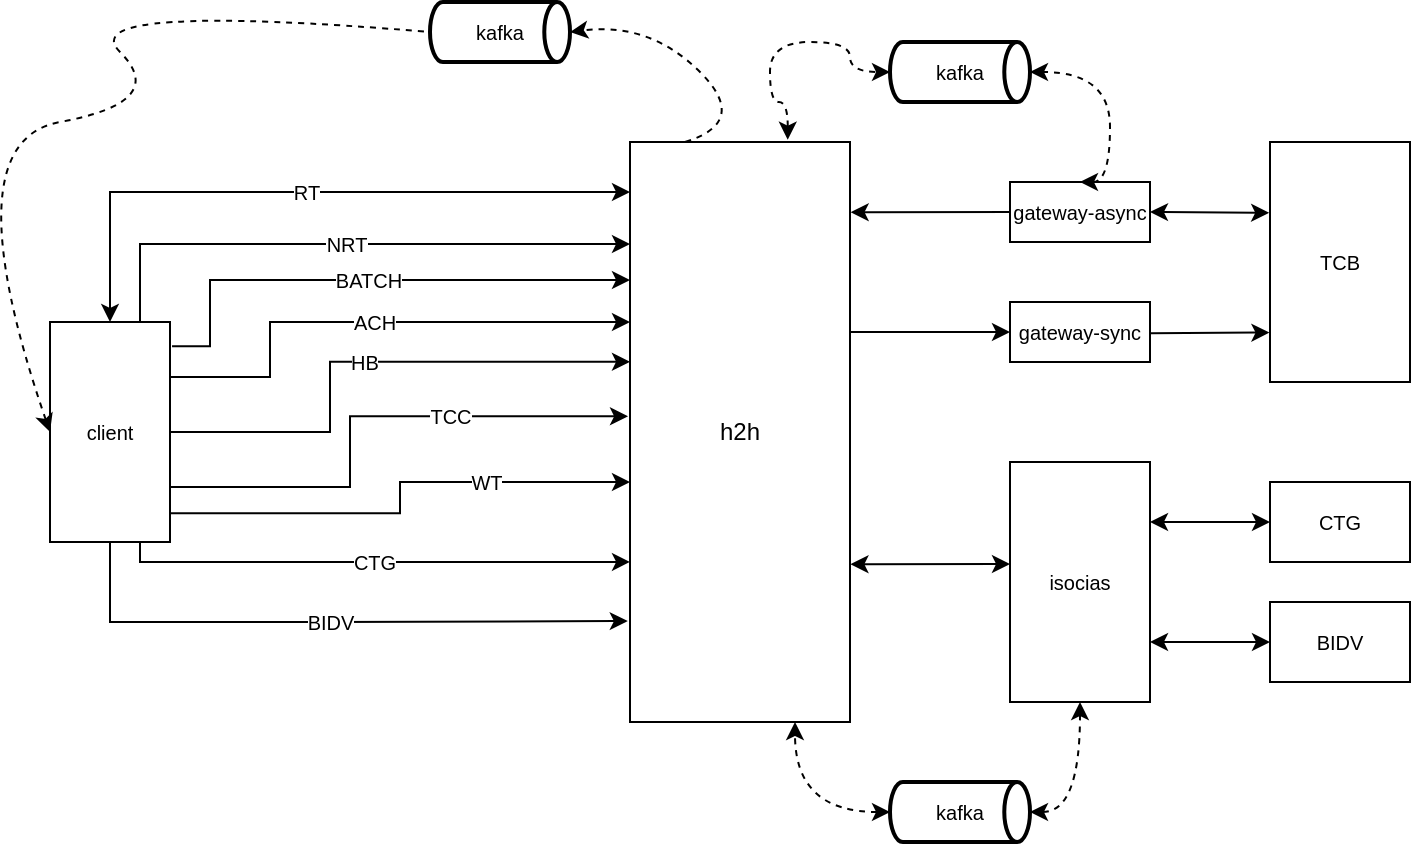 <mxfile version="18.1.3" type="github" pages="3">
  <diagram id="kHL0ZJW6jmxa_d2j9imH" name="Host to host">
    <mxGraphModel dx="1129" dy="644" grid="1" gridSize="10" guides="1" tooltips="1" connect="1" arrows="1" fold="1" page="1" pageScale="1" pageWidth="850" pageHeight="1100" math="0" shadow="0">
      <root>
        <mxCell id="0" />
        <mxCell id="1" parent="0" />
        <mxCell id="O-k6CLtJrN7HofHWBtSs-1" value="h2h" style="rounded=0;whiteSpace=wrap;html=1;" parent="1" vertex="1">
          <mxGeometry x="370" y="250" width="110" height="290" as="geometry" />
        </mxCell>
        <mxCell id="O-k6CLtJrN7HofHWBtSs-2" value="gateway-async" style="rounded=0;whiteSpace=wrap;html=1;fontSize=10;" parent="1" vertex="1">
          <mxGeometry x="560" y="270" width="70" height="30" as="geometry" />
        </mxCell>
        <mxCell id="O-k6CLtJrN7HofHWBtSs-3" value="gateway-sync" style="rounded=0;whiteSpace=wrap;html=1;fontSize=10;" parent="1" vertex="1">
          <mxGeometry x="560" y="330" width="70" height="30" as="geometry" />
        </mxCell>
        <mxCell id="O-k6CLtJrN7HofHWBtSs-11" value="" style="endArrow=classic;startArrow=none;html=1;rounded=0;fontSize=10;exitX=1;exitY=0.5;exitDx=0;exitDy=0;entryX=0;entryY=0.5;entryDx=0;entryDy=0;startFill=0;" parent="1" target="O-k6CLtJrN7HofHWBtSs-3" edge="1">
          <mxGeometry width="50" height="50" relative="1" as="geometry">
            <mxPoint x="480" y="345" as="sourcePoint" />
            <mxPoint x="600" y="320" as="targetPoint" />
          </mxGeometry>
        </mxCell>
        <mxCell id="O-k6CLtJrN7HofHWBtSs-15" value="kafka" style="strokeWidth=2;html=1;shape=mxgraph.flowchart.direct_data;whiteSpace=wrap;fontSize=10;" parent="1" vertex="1">
          <mxGeometry x="270" y="180" width="70" height="30" as="geometry" />
        </mxCell>
        <mxCell id="O-k6CLtJrN7HofHWBtSs-17" value="client" style="rounded=0;whiteSpace=wrap;html=1;fontSize=10;" parent="1" vertex="1">
          <mxGeometry x="80" y="340" width="60" height="110" as="geometry" />
        </mxCell>
        <mxCell id="O-k6CLtJrN7HofHWBtSs-21" value="RT" style="edgeStyle=elbowEdgeStyle;elbow=horizontal;endArrow=classic;html=1;rounded=0;fontSize=10;startArrow=classic;startFill=1;" parent="1" edge="1">
          <mxGeometry width="50" height="50" relative="1" as="geometry">
            <mxPoint x="110" y="340" as="sourcePoint" />
            <mxPoint x="370" y="275" as="targetPoint" />
            <Array as="points">
              <mxPoint x="110" y="340" />
              <mxPoint x="110" y="280" />
            </Array>
          </mxGeometry>
        </mxCell>
        <mxCell id="O-k6CLtJrN7HofHWBtSs-25" value="NRT" style="edgeStyle=elbowEdgeStyle;elbow=horizontal;endArrow=classic;html=1;rounded=0;fontSize=10;exitX=0.75;exitY=0;exitDx=0;exitDy=0;" parent="1" source="O-k6CLtJrN7HofHWBtSs-17" edge="1">
          <mxGeometry width="50" height="50" relative="1" as="geometry">
            <mxPoint x="125.0" y="326" as="sourcePoint" />
            <mxPoint x="370" y="301" as="targetPoint" />
            <Array as="points">
              <mxPoint x="125" y="296" />
            </Array>
          </mxGeometry>
        </mxCell>
        <mxCell id="O-k6CLtJrN7HofHWBtSs-27" value="BATCH" style="edgeStyle=elbowEdgeStyle;elbow=horizontal;endArrow=classic;html=1;rounded=0;fontSize=10;exitX=1.017;exitY=0.11;exitDx=0;exitDy=0;exitPerimeter=0;" parent="1" source="O-k6CLtJrN7HofHWBtSs-17" edge="1">
          <mxGeometry width="50" height="50" relative="1" as="geometry">
            <mxPoint x="139.22" y="319.07" as="sourcePoint" />
            <mxPoint x="370" y="319" as="targetPoint" />
            <Array as="points">
              <mxPoint x="160" y="320" />
              <mxPoint x="160" y="304" />
              <mxPoint x="210" y="324" />
            </Array>
          </mxGeometry>
        </mxCell>
        <mxCell id="O-k6CLtJrN7HofHWBtSs-29" value="ACH" style="edgeStyle=elbowEdgeStyle;elbow=horizontal;endArrow=classic;html=1;rounded=0;fontSize=10;exitX=1;exitY=0.25;exitDx=0;exitDy=0;" parent="1" source="O-k6CLtJrN7HofHWBtSs-17" target="O-k6CLtJrN7HofHWBtSs-1" edge="1">
          <mxGeometry width="50" height="50" relative="1" as="geometry">
            <mxPoint x="270" y="395" as="sourcePoint" />
            <mxPoint x="370" y="395" as="targetPoint" />
            <Array as="points">
              <mxPoint x="190" y="340" />
              <mxPoint x="260" y="340" />
              <mxPoint x="210" y="370" />
            </Array>
          </mxGeometry>
        </mxCell>
        <mxCell id="O-k6CLtJrN7HofHWBtSs-33" value="HB" style="edgeStyle=elbowEdgeStyle;elbow=horizontal;endArrow=classic;html=1;rounded=0;fontSize=10;exitX=1;exitY=0.5;exitDx=0;exitDy=0;entryX=0;entryY=0.379;entryDx=0;entryDy=0;entryPerimeter=0;" parent="1" source="O-k6CLtJrN7HofHWBtSs-17" target="O-k6CLtJrN7HofHWBtSs-1" edge="1">
          <mxGeometry width="50" height="50" relative="1" as="geometry">
            <mxPoint x="270" y="435" as="sourcePoint" />
            <mxPoint x="370" y="435" as="targetPoint" />
            <Array as="points">
              <mxPoint x="220" y="360" />
              <mxPoint x="200" y="410" />
            </Array>
          </mxGeometry>
        </mxCell>
        <mxCell id="O-k6CLtJrN7HofHWBtSs-35" value="TCC" style="edgeStyle=elbowEdgeStyle;elbow=horizontal;endArrow=classic;html=1;rounded=0;fontSize=10;exitX=1;exitY=0.75;exitDx=0;exitDy=0;entryX=-0.009;entryY=0.473;entryDx=0;entryDy=0;entryPerimeter=0;" parent="1" source="O-k6CLtJrN7HofHWBtSs-17" target="O-k6CLtJrN7HofHWBtSs-1" edge="1">
          <mxGeometry x="0.327" width="50" height="50" relative="1" as="geometry">
            <mxPoint x="120" y="460" as="sourcePoint" />
            <mxPoint x="370" y="475" as="targetPoint" />
            <Array as="points">
              <mxPoint x="230" y="410" />
            </Array>
            <mxPoint as="offset" />
          </mxGeometry>
        </mxCell>
        <mxCell id="O-k6CLtJrN7HofHWBtSs-37" value="WT" style="edgeStyle=elbowEdgeStyle;elbow=horizontal;endArrow=classic;html=1;rounded=0;fontSize=10;exitX=1;exitY=0.869;exitDx=0;exitDy=0;exitPerimeter=0;" parent="1" source="O-k6CLtJrN7HofHWBtSs-17" edge="1">
          <mxGeometry x="0.417" width="50" height="50" relative="1" as="geometry">
            <mxPoint x="270" y="420.0" as="sourcePoint" />
            <mxPoint x="370" y="420" as="targetPoint" />
            <mxPoint as="offset" />
          </mxGeometry>
        </mxCell>
        <mxCell id="O-k6CLtJrN7HofHWBtSs-38" value="" style="curved=1;endArrow=classic;html=1;rounded=0;dashed=1;fontSize=10;exitX=0.25;exitY=0;exitDx=0;exitDy=0;entryX=1;entryY=0.5;entryDx=0;entryDy=0;entryPerimeter=0;" parent="1" source="O-k6CLtJrN7HofHWBtSs-1" target="O-k6CLtJrN7HofHWBtSs-15" edge="1">
          <mxGeometry width="50" height="50" relative="1" as="geometry">
            <mxPoint x="380" y="240" as="sourcePoint" />
            <mxPoint x="430" y="190" as="targetPoint" />
            <Array as="points">
              <mxPoint x="430" y="240" />
              <mxPoint x="380" y="190" />
            </Array>
          </mxGeometry>
        </mxCell>
        <mxCell id="O-k6CLtJrN7HofHWBtSs-39" value="" style="endArrow=none;startArrow=classic;html=1;rounded=0;fontSize=5;curved=1;entryX=0;entryY=0.5;entryDx=0;entryDy=0;exitX=1.003;exitY=0.121;exitDx=0;exitDy=0;exitPerimeter=0;endFill=0;" parent="1" source="O-k6CLtJrN7HofHWBtSs-1" target="O-k6CLtJrN7HofHWBtSs-2" edge="1">
          <mxGeometry width="50" height="50" relative="1" as="geometry">
            <mxPoint x="410" y="370" as="sourcePoint" />
            <mxPoint x="460" y="320" as="targetPoint" />
          </mxGeometry>
        </mxCell>
        <mxCell id="O-k6CLtJrN7HofHWBtSs-40" value="isocias" style="rounded=0;whiteSpace=wrap;html=1;fontSize=10;" parent="1" vertex="1">
          <mxGeometry x="560" y="410" width="70" height="120" as="geometry" />
        </mxCell>
        <mxCell id="O-k6CLtJrN7HofHWBtSs-42" value="TCB" style="rounded=0;whiteSpace=wrap;html=1;fontSize=10;strokeWidth=1;" parent="1" vertex="1">
          <mxGeometry x="690" y="250" width="70" height="120" as="geometry" />
        </mxCell>
        <mxCell id="O-k6CLtJrN7HofHWBtSs-44" value="" style="endArrow=classic;startArrow=classic;html=1;rounded=0;fontSize=10;curved=1;exitX=1.002;exitY=0.728;exitDx=0;exitDy=0;exitPerimeter=0;" parent="1" source="O-k6CLtJrN7HofHWBtSs-1" edge="1">
          <mxGeometry width="50" height="50" relative="1" as="geometry">
            <mxPoint x="481.43" y="459.82" as="sourcePoint" />
            <mxPoint x="560" y="461" as="targetPoint" />
          </mxGeometry>
        </mxCell>
        <mxCell id="O-k6CLtJrN7HofHWBtSs-45" value="CTG" style="rounded=0;whiteSpace=wrap;html=1;fontSize=10;strokeWidth=1;" parent="1" vertex="1">
          <mxGeometry x="690" y="420" width="70" height="40" as="geometry" />
        </mxCell>
        <mxCell id="O-k6CLtJrN7HofHWBtSs-46" value="BIDV" style="rounded=0;whiteSpace=wrap;html=1;fontSize=10;strokeWidth=1;" parent="1" vertex="1">
          <mxGeometry x="690" y="480" width="70" height="40" as="geometry" />
        </mxCell>
        <mxCell id="O-k6CLtJrN7HofHWBtSs-52" value="" style="endArrow=classic;startArrow=classic;html=1;rounded=0;fontSize=10;curved=1;entryX=0;entryY=0.5;entryDx=0;entryDy=0;exitX=1;exitY=0.25;exitDx=0;exitDy=0;" parent="1" source="O-k6CLtJrN7HofHWBtSs-40" target="O-k6CLtJrN7HofHWBtSs-45" edge="1">
          <mxGeometry width="50" height="50" relative="1" as="geometry">
            <mxPoint x="630" y="470" as="sourcePoint" />
            <mxPoint x="680" y="420" as="targetPoint" />
          </mxGeometry>
        </mxCell>
        <mxCell id="O-k6CLtJrN7HofHWBtSs-53" value="" style="endArrow=classic;startArrow=classic;html=1;rounded=0;fontSize=10;curved=1;entryX=0;entryY=0.5;entryDx=0;entryDy=0;exitX=1;exitY=0.75;exitDx=0;exitDy=0;" parent="1" source="O-k6CLtJrN7HofHWBtSs-40" target="O-k6CLtJrN7HofHWBtSs-46" edge="1">
          <mxGeometry width="50" height="50" relative="1" as="geometry">
            <mxPoint x="630" y="500" as="sourcePoint" />
            <mxPoint x="700" y="440" as="targetPoint" />
          </mxGeometry>
        </mxCell>
        <mxCell id="O-k6CLtJrN7HofHWBtSs-55" value="" style="endArrow=classic;startArrow=classic;html=1;rounded=0;fontSize=10;exitX=1;exitY=0.5;exitDx=0;exitDy=0;entryX=-0.006;entryY=0.295;entryDx=0;entryDy=0;entryPerimeter=0;" parent="1" source="O-k6CLtJrN7HofHWBtSs-2" target="O-k6CLtJrN7HofHWBtSs-42" edge="1">
          <mxGeometry width="50" height="50" relative="1" as="geometry">
            <mxPoint x="490" y="355" as="sourcePoint" />
            <mxPoint x="570" y="355" as="targetPoint" />
          </mxGeometry>
        </mxCell>
        <mxCell id="O-k6CLtJrN7HofHWBtSs-57" value="" style="endArrow=classic;startArrow=none;html=1;rounded=0;fontSize=10;exitX=1;exitY=0.5;exitDx=0;exitDy=0;entryX=-0.004;entryY=0.794;entryDx=0;entryDy=0;entryPerimeter=0;startFill=0;" parent="1" target="O-k6CLtJrN7HofHWBtSs-42" edge="1">
          <mxGeometry width="50" height="50" relative="1" as="geometry">
            <mxPoint x="630.28" y="345.58" as="sourcePoint" />
            <mxPoint x="690" y="344.42" as="targetPoint" />
          </mxGeometry>
        </mxCell>
        <mxCell id="O-k6CLtJrN7HofHWBtSs-60" value="" style="curved=1;endArrow=none;html=1;rounded=0;dashed=1;fontSize=10;exitX=0;exitY=0.5;exitDx=0;exitDy=0;entryX=0;entryY=0.5;entryDx=0;entryDy=0;entryPerimeter=0;startArrow=classic;startFill=1;endFill=0;" parent="1" source="O-k6CLtJrN7HofHWBtSs-17" target="O-k6CLtJrN7HofHWBtSs-15" edge="1">
          <mxGeometry width="50" height="50" relative="1" as="geometry">
            <mxPoint x="135" y="240" as="sourcePoint" />
            <mxPoint x="50" y="185" as="targetPoint" />
            <Array as="points">
              <mxPoint x="30" y="250" />
              <mxPoint x="140" y="230" />
              <mxPoint x="90" y="180" />
            </Array>
          </mxGeometry>
        </mxCell>
        <mxCell id="O-k6CLtJrN7HofHWBtSs-61" value="CTG" style="endArrow=classic;html=1;rounded=0;fontSize=10;entryX=0;entryY=0.724;entryDx=0;entryDy=0;entryPerimeter=0;exitX=0.75;exitY=1;exitDx=0;exitDy=0;edgeStyle=orthogonalEdgeStyle;" parent="1" source="O-k6CLtJrN7HofHWBtSs-17" target="O-k6CLtJrN7HofHWBtSs-1" edge="1">
          <mxGeometry width="50" height="50" relative="1" as="geometry">
            <mxPoint x="320" y="400" as="sourcePoint" />
            <mxPoint x="370" y="350" as="targetPoint" />
          </mxGeometry>
        </mxCell>
        <mxCell id="O-k6CLtJrN7HofHWBtSs-64" value="BIDV" style="endArrow=classic;html=1;rounded=0;fontSize=10;entryX=-0.01;entryY=0.826;entryDx=0;entryDy=0;entryPerimeter=0;exitX=0.5;exitY=1;exitDx=0;exitDy=0;edgeStyle=orthogonalEdgeStyle;" parent="1" source="O-k6CLtJrN7HofHWBtSs-17" target="O-k6CLtJrN7HofHWBtSs-1" edge="1">
          <mxGeometry width="50" height="50" relative="1" as="geometry">
            <mxPoint x="320" y="440" as="sourcePoint" />
            <mxPoint x="370" y="390" as="targetPoint" />
            <Array as="points">
              <mxPoint x="110" y="490" />
              <mxPoint x="220" y="490" />
            </Array>
          </mxGeometry>
        </mxCell>
        <mxCell id="rAUy-r8fFHXEAjBvW2jp-1" value="kafka" style="strokeWidth=2;html=1;shape=mxgraph.flowchart.direct_data;whiteSpace=wrap;fontSize=10;" parent="1" vertex="1">
          <mxGeometry x="500" y="570" width="70" height="30" as="geometry" />
        </mxCell>
        <mxCell id="rAUy-r8fFHXEAjBvW2jp-2" value="kafka" style="strokeWidth=2;html=1;shape=mxgraph.flowchart.direct_data;whiteSpace=wrap;fontSize=10;" parent="1" vertex="1">
          <mxGeometry x="500" y="200" width="70" height="30" as="geometry" />
        </mxCell>
        <mxCell id="rAUy-r8fFHXEAjBvW2jp-4" value="" style="endArrow=classic;html=1;rounded=0;fontSize=10;entryX=0;entryY=0.5;entryDx=0;entryDy=0;entryPerimeter=0;exitX=0.717;exitY=-0.004;exitDx=0;exitDy=0;exitPerimeter=0;edgeStyle=orthogonalEdgeStyle;curved=1;dashed=1;startArrow=classic;startFill=1;" parent="1" source="O-k6CLtJrN7HofHWBtSs-1" target="rAUy-r8fFHXEAjBvW2jp-2" edge="1">
          <mxGeometry width="50" height="50" relative="1" as="geometry">
            <mxPoint x="425" y="250" as="sourcePoint" />
            <mxPoint x="475" y="200" as="targetPoint" />
            <Array as="points">
              <mxPoint x="449" y="230" />
              <mxPoint x="440" y="230" />
              <mxPoint x="440" y="200" />
              <mxPoint x="480" y="200" />
              <mxPoint x="480" y="215" />
            </Array>
          </mxGeometry>
        </mxCell>
        <mxCell id="rAUy-r8fFHXEAjBvW2jp-5" value="" style="endArrow=classic;startArrow=classic;html=1;rounded=0;dashed=1;fontSize=10;curved=1;exitX=0.5;exitY=0;exitDx=0;exitDy=0;entryX=1;entryY=0.5;entryDx=0;entryDy=0;entryPerimeter=0;edgeStyle=orthogonalEdgeStyle;" parent="1" source="O-k6CLtJrN7HofHWBtSs-2" target="rAUy-r8fFHXEAjBvW2jp-2" edge="1">
          <mxGeometry width="50" height="50" relative="1" as="geometry">
            <mxPoint x="590" y="260" as="sourcePoint" />
            <mxPoint x="640" y="210" as="targetPoint" />
            <Array as="points">
              <mxPoint x="610" y="270" />
              <mxPoint x="610" y="215" />
            </Array>
          </mxGeometry>
        </mxCell>
        <mxCell id="rAUy-r8fFHXEAjBvW2jp-6" value="" style="endArrow=classic;html=1;rounded=0;dashed=1;fontSize=10;curved=1;exitX=1;exitY=0.5;exitDx=0;exitDy=0;exitPerimeter=0;entryX=0.5;entryY=1;entryDx=0;entryDy=0;edgeStyle=orthogonalEdgeStyle;startArrow=classic;startFill=1;" parent="1" source="rAUy-r8fFHXEAjBvW2jp-1" target="O-k6CLtJrN7HofHWBtSs-40" edge="1">
          <mxGeometry width="50" height="50" relative="1" as="geometry">
            <mxPoint x="580" y="590" as="sourcePoint" />
            <mxPoint x="630" y="540" as="targetPoint" />
          </mxGeometry>
        </mxCell>
        <mxCell id="rAUy-r8fFHXEAjBvW2jp-7" value="" style="endArrow=classic;html=1;rounded=0;dashed=1;fontSize=10;curved=1;entryX=0.75;entryY=1;entryDx=0;entryDy=0;exitX=0;exitY=0.5;exitDx=0;exitDy=0;exitPerimeter=0;edgeStyle=orthogonalEdgeStyle;endFill=1;startArrow=classic;startFill=1;" parent="1" source="rAUy-r8fFHXEAjBvW2jp-1" target="O-k6CLtJrN7HofHWBtSs-1" edge="1">
          <mxGeometry width="50" height="50" relative="1" as="geometry">
            <mxPoint x="430" y="600" as="sourcePoint" />
            <mxPoint x="480" y="550" as="targetPoint" />
          </mxGeometry>
        </mxCell>
      </root>
    </mxGraphModel>
  </diagram>
  <diagram id="DoZvR778nxZiScwBbV48" name="Cash service">
    <mxGraphModel dx="934" dy="533" grid="1" gridSize="10" guides="1" tooltips="1" connect="1" arrows="1" fold="1" page="1" pageScale="1" pageWidth="850" pageHeight="1100" math="0" shadow="0">
      <root>
        <mxCell id="0" />
        <mxCell id="1" parent="0" />
        <mxCell id="KA-C9ESFZq8NU6Ykv-MI-1" value="cashservice" style="rounded=0;whiteSpace=wrap;html=1;" parent="1" vertex="1">
          <mxGeometry x="320" y="260" width="100" height="270" as="geometry" />
        </mxCell>
        <mxCell id="KA-C9ESFZq8NU6Ykv-MI-2" value="silkgate" style="rounded=0;whiteSpace=wrap;html=1;" parent="1" vertex="1">
          <mxGeometry x="540" y="260" width="80" height="70" as="geometry" />
        </mxCell>
        <mxCell id="KA-C9ESFZq8NU6Ykv-MI-3" value="isocias" style="rounded=0;whiteSpace=wrap;html=1;" parent="1" vertex="1">
          <mxGeometry x="540" y="440" width="80" height="70" as="geometry" />
        </mxCell>
        <mxCell id="KA-C9ESFZq8NU6Ykv-MI-4" value="h2h" style="rounded=0;whiteSpace=wrap;html=1;" parent="1" vertex="1">
          <mxGeometry x="540" y="350" width="80" height="70" as="geometry" />
        </mxCell>
        <mxCell id="KA-C9ESFZq8NU6Ykv-MI-5" value="client" style="rounded=0;whiteSpace=wrap;html=1;" parent="1" vertex="1">
          <mxGeometry x="60" y="340" width="80" height="70" as="geometry" />
        </mxCell>
        <mxCell id="KA-C9ESFZq8NU6Ykv-MI-6" value="hold" style="endArrow=classic;html=1;rounded=0;edgeStyle=orthogonalEdgeStyle;entryX=-0.006;entryY=0.113;entryDx=0;entryDy=0;entryPerimeter=0;exitX=0.5;exitY=0;exitDx=0;exitDy=0;startArrow=none;startFill=0;endFill=1;" parent="1" source="KA-C9ESFZq8NU6Ykv-MI-5" target="KA-C9ESFZq8NU6Ykv-MI-1" edge="1">
          <mxGeometry width="50" height="50" relative="1" as="geometry">
            <mxPoint x="390" y="450" as="sourcePoint" />
            <mxPoint x="440" y="400" as="targetPoint" />
            <Array as="points">
              <mxPoint x="100" y="291" />
            </Array>
          </mxGeometry>
        </mxCell>
        <mxCell id="KA-C9ESFZq8NU6Ykv-MI-7" value="unhold" style="endArrow=classic;html=1;rounded=0;edgeStyle=orthogonalEdgeStyle;entryX=0;entryY=0.222;entryDx=0;entryDy=0;entryPerimeter=0;exitX=0.75;exitY=0;exitDx=0;exitDy=0;startArrow=none;startFill=0;" parent="1" source="KA-C9ESFZq8NU6Ykv-MI-5" target="KA-C9ESFZq8NU6Ykv-MI-1" edge="1">
          <mxGeometry width="50" height="50" relative="1" as="geometry">
            <mxPoint x="110" y="350" as="sourcePoint" />
            <mxPoint x="329.4" y="300.51" as="targetPoint" />
            <Array as="points">
              <mxPoint x="120" y="320" />
            </Array>
          </mxGeometry>
        </mxCell>
        <mxCell id="KA-C9ESFZq8NU6Ykv-MI-8" value="cutonhold" style="endArrow=classic;html=1;rounded=0;edgeStyle=orthogonalEdgeStyle;exitX=1;exitY=0.25;exitDx=0;exitDy=0;entryX=-0.006;entryY=0.316;entryDx=0;entryDy=0;entryPerimeter=0;" parent="1" source="KA-C9ESFZq8NU6Ykv-MI-5" target="KA-C9ESFZq8NU6Ykv-MI-1" edge="1">
          <mxGeometry width="50" height="50" relative="1" as="geometry">
            <mxPoint x="320" y="370" as="sourcePoint" />
            <mxPoint x="370" y="320" as="targetPoint" />
            <Array as="points">
              <mxPoint x="190" y="358" />
              <mxPoint x="190" y="345" />
            </Array>
          </mxGeometry>
        </mxCell>
        <mxCell id="KA-C9ESFZq8NU6Ykv-MI-9" value="kafka" style="strokeWidth=2;html=1;shape=mxgraph.flowchart.direct_data;whiteSpace=wrap;" parent="1" vertex="1">
          <mxGeometry x="200" y="180" width="100" height="40" as="geometry" />
        </mxCell>
        <mxCell id="KA-C9ESFZq8NU6Ykv-MI-10" value="" style="endArrow=classic;html=1;rounded=0;entryX=1;entryY=0.5;entryDx=0;entryDy=0;entryPerimeter=0;edgeStyle=orthogonalEdgeStyle;curved=1;exitX=0.55;exitY=-0.001;exitDx=0;exitDy=0;exitPerimeter=0;dashed=1;" parent="1" source="KA-C9ESFZq8NU6Ykv-MI-1" target="KA-C9ESFZq8NU6Ykv-MI-9" edge="1">
          <mxGeometry width="50" height="50" relative="1" as="geometry">
            <mxPoint x="360" y="260" as="sourcePoint" />
            <mxPoint x="410" y="210" as="targetPoint" />
          </mxGeometry>
        </mxCell>
        <mxCell id="KA-C9ESFZq8NU6Ykv-MI-11" value="" style="endArrow=none;html=1;rounded=0;dashed=1;fontSize=6;curved=1;startArrow=classic;startFill=1;endFill=0;entryX=-0.018;entryY=0.612;entryDx=0;entryDy=0;entryPerimeter=0;edgeStyle=orthogonalEdgeStyle;exitX=0;exitY=0.571;exitDx=0;exitDy=0;exitPerimeter=0;" parent="1" source="KA-C9ESFZq8NU6Ykv-MI-5" target="KA-C9ESFZq8NU6Ykv-MI-9" edge="1">
          <mxGeometry width="50" height="50" relative="1" as="geometry">
            <mxPoint x="90" y="260" as="sourcePoint" />
            <mxPoint x="140" y="210" as="targetPoint" />
            <Array as="points">
              <mxPoint x="20" y="380" />
              <mxPoint x="20" y="220" />
              <mxPoint x="198" y="220" />
            </Array>
          </mxGeometry>
        </mxCell>
        <mxCell id="KA-C9ESFZq8NU6Ykv-MI-12" value="&lt;font size=&quot;1&quot;&gt;disburse&lt;/font&gt;" style="endArrow=classic;html=1;rounded=0;fontSize=6;curved=1;exitX=1;exitY=0.75;exitDx=0;exitDy=0;entryX=-0.003;entryY=0.488;entryDx=0;entryDy=0;entryPerimeter=0;" parent="1" source="KA-C9ESFZq8NU6Ykv-MI-5" target="KA-C9ESFZq8NU6Ykv-MI-1" edge="1">
          <mxGeometry width="50" height="50" relative="1" as="geometry">
            <mxPoint x="240" y="400" as="sourcePoint" />
            <mxPoint x="290" y="350" as="targetPoint" />
          </mxGeometry>
        </mxCell>
        <mxCell id="KA-C9ESFZq8NU6Ykv-MI-13" value="derivative" style="rounded=0;whiteSpace=wrap;html=1;" parent="1" vertex="1">
          <mxGeometry x="230" y="610" width="80" height="70" as="geometry" />
        </mxCell>
        <mxCell id="KA-C9ESFZq8NU6Ykv-MI-14" value="capital" style="rounded=0;whiteSpace=wrap;html=1;" parent="1" vertex="1">
          <mxGeometry x="330" y="610" width="80" height="70" as="geometry" />
        </mxCell>
        <mxCell id="KA-C9ESFZq8NU6Ykv-MI-15" value="isave" style="rounded=0;whiteSpace=wrap;html=1;" parent="1" vertex="1">
          <mxGeometry x="425" y="610" width="80" height="70" as="geometry" />
        </mxCell>
        <mxCell id="KA-C9ESFZq8NU6Ykv-MI-16" value="" style="endArrow=none;startArrow=classic;html=1;rounded=0;fontSize=12;edgeStyle=elbowEdgeStyle;entryX=-0.003;entryY=0.962;entryDx=0;entryDy=0;entryPerimeter=0;exitX=0.5;exitY=0;exitDx=0;exitDy=0;endFill=0;" parent="1" source="KA-C9ESFZq8NU6Ykv-MI-13" target="KA-C9ESFZq8NU6Ykv-MI-1" edge="1">
          <mxGeometry width="50" height="50" relative="1" as="geometry">
            <mxPoint x="300" y="560" as="sourcePoint" />
            <mxPoint x="350" y="510" as="targetPoint" />
            <Array as="points">
              <mxPoint x="270" y="580" />
              <mxPoint x="230" y="560" />
            </Array>
          </mxGeometry>
        </mxCell>
        <mxCell id="KA-C9ESFZq8NU6Ykv-MI-17" value="" style="endArrow=classic;startArrow=classic;html=1;rounded=0;fontSize=12;edgeStyle=elbowEdgeStyle;entryX=0.5;entryY=1;entryDx=0;entryDy=0;exitX=0.5;exitY=0;exitDx=0;exitDy=0;startFill=1;endFill=1;" parent="1" source="KA-C9ESFZq8NU6Ykv-MI-14" target="KA-C9ESFZq8NU6Ykv-MI-1" edge="1">
          <mxGeometry width="50" height="50" relative="1" as="geometry">
            <mxPoint x="240" y="620" as="sourcePoint" />
            <mxPoint x="330.2" y="513.81" as="targetPoint" />
            <Array as="points">
              <mxPoint x="370" y="570" />
            </Array>
          </mxGeometry>
        </mxCell>
        <mxCell id="KA-C9ESFZq8NU6Ykv-MI-18" value="" style="endArrow=none;startArrow=classic;html=1;rounded=0;fontSize=12;edgeStyle=elbowEdgeStyle;exitX=0.5;exitY=0;exitDx=0;exitDy=0;endFill=0;entryX=0.998;entryY=0.963;entryDx=0;entryDy=0;entryPerimeter=0;" parent="1" source="KA-C9ESFZq8NU6Ykv-MI-15" target="KA-C9ESFZq8NU6Ykv-MI-1" edge="1">
          <mxGeometry width="50" height="50" relative="1" as="geometry">
            <mxPoint x="380" y="620" as="sourcePoint" />
            <mxPoint x="420" y="500" as="targetPoint" />
            <Array as="points">
              <mxPoint x="465" y="560" />
              <mxPoint x="510" y="560" />
            </Array>
          </mxGeometry>
        </mxCell>
        <mxCell id="KA-C9ESFZq8NU6Ykv-MI-19" value="&lt;font style=&quot;font-size: 10px&quot;&gt;transfer&lt;/font&gt;" style="endArrow=classic;html=1;rounded=0;fontSize=12;edgeStyle=elbowEdgeStyle;entryX=-0.006;entryY=0.626;entryDx=0;entryDy=0;exitX=0.75;exitY=1;exitDx=0;exitDy=0;entryPerimeter=0;" parent="1" source="KA-C9ESFZq8NU6Ykv-MI-5" target="KA-C9ESFZq8NU6Ykv-MI-1" edge="1">
          <mxGeometry width="50" height="50" relative="1" as="geometry">
            <mxPoint x="310" y="530" as="sourcePoint" />
            <mxPoint x="360" y="480" as="targetPoint" />
            <Array as="points">
              <mxPoint x="120" y="430" />
              <mxPoint x="200" y="420" />
              <mxPoint x="250" y="460" />
              <mxPoint x="120" y="440" />
            </Array>
          </mxGeometry>
        </mxCell>
        <mxCell id="KA-C9ESFZq8NU6Ykv-MI-20" value="IA" style="endArrow=classic;startArrow=classic;html=1;rounded=0;fontSize=10;entryX=0;entryY=0.25;entryDx=0;entryDy=0;exitX=0.996;exitY=0.104;exitDx=0;exitDy=0;exitPerimeter=0;startFill=1;" parent="1" edge="1">
          <mxGeometry width="50" height="50" relative="1" as="geometry">
            <mxPoint x="419.6" y="274.08" as="sourcePoint" />
            <mxPoint x="540.0" y="273.5" as="targetPoint" />
          </mxGeometry>
        </mxCell>
        <mxCell id="KA-C9ESFZq8NU6Ykv-MI-21" value="repayment" style="endArrow=none;startArrow=classic;html=1;rounded=0;fontSize=10;entryX=0;entryY=0.25;entryDx=0;entryDy=0;exitX=0.996;exitY=0.104;exitDx=0;exitDy=0;exitPerimeter=0;endFill=0;" parent="1" edge="1">
          <mxGeometry width="50" height="50" relative="1" as="geometry">
            <mxPoint x="419.6" y="320.58" as="sourcePoint" />
            <mxPoint x="540.0" y="320" as="targetPoint" />
          </mxGeometry>
        </mxCell>
        <mxCell id="KA-C9ESFZq8NU6Ykv-MI-22" value="IA" style="endArrow=classic;startArrow=classic;html=1;rounded=0;fontSize=10;entryX=0;entryY=0.25;entryDx=0;entryDy=0;exitX=0.996;exitY=0.104;exitDx=0;exitDy=0;exitPerimeter=0;startFill=1;" parent="1" edge="1">
          <mxGeometry width="50" height="50" relative="1" as="geometry">
            <mxPoint x="420" y="451.29" as="sourcePoint" />
            <mxPoint x="540.4" y="450.71" as="targetPoint" />
          </mxGeometry>
        </mxCell>
        <mxCell id="KA-C9ESFZq8NU6Ykv-MI-23" value="repayment" style="endArrow=none;startArrow=classic;html=1;rounded=0;fontSize=10;entryX=0;entryY=0.25;entryDx=0;entryDy=0;exitX=0.996;exitY=0.104;exitDx=0;exitDy=0;exitPerimeter=0;endFill=0;" parent="1" edge="1">
          <mxGeometry width="50" height="50" relative="1" as="geometry">
            <mxPoint x="420" y="490.58" as="sourcePoint" />
            <mxPoint x="540.4" y="490" as="targetPoint" />
          </mxGeometry>
        </mxCell>
        <mxCell id="KA-C9ESFZq8NU6Ykv-MI-24" value="disburse" style="endArrow=classic;startArrow=none;html=1;rounded=0;fontSize=10;entryX=0;entryY=0.25;entryDx=0;entryDy=0;exitX=0.996;exitY=0.104;exitDx=0;exitDy=0;exitPerimeter=0;endFill=1;startFill=0;" parent="1" edge="1">
          <mxGeometry width="50" height="50" relative="1" as="geometry">
            <mxPoint x="419.6" y="295.29" as="sourcePoint" />
            <mxPoint x="540.0" y="294.71" as="targetPoint" />
          </mxGeometry>
        </mxCell>
        <mxCell id="KA-C9ESFZq8NU6Ykv-MI-25" value="disburse" style="endArrow=classic;startArrow=none;html=1;rounded=0;fontSize=10;entryX=0;entryY=0.25;entryDx=0;entryDy=0;exitX=0.996;exitY=0.104;exitDx=0;exitDy=0;exitPerimeter=0;endFill=1;startFill=0;" parent="1" edge="1">
          <mxGeometry width="50" height="50" relative="1" as="geometry">
            <mxPoint x="419.6" y="470.58" as="sourcePoint" />
            <mxPoint x="540.0" y="470" as="targetPoint" />
          </mxGeometry>
        </mxCell>
        <mxCell id="KA-C9ESFZq8NU6Ykv-MI-26" value="disburse" style="endArrow=classic;startArrow=none;html=1;rounded=0;fontSize=10;entryX=0;entryY=0.25;entryDx=0;entryDy=0;exitX=0.996;exitY=0.104;exitDx=0;exitDy=0;exitPerimeter=0;endFill=1;startFill=0;" parent="1" edge="1">
          <mxGeometry width="50" height="50" relative="1" as="geometry">
            <mxPoint x="420" y="384.58" as="sourcePoint" />
            <mxPoint x="540.4" y="384.0" as="targetPoint" />
          </mxGeometry>
        </mxCell>
        <mxCell id="KA-C9ESFZq8NU6Ykv-MI-27" value="complex-biz" style="endArrow=classic;html=1;rounded=0;fontSize=10;entryX=0.016;entryY=0.801;entryDx=0;entryDy=0;entryPerimeter=0;edgeStyle=orthogonalEdgeStyle;exitX=0.5;exitY=1;exitDx=0;exitDy=0;" parent="1" source="KA-C9ESFZq8NU6Ykv-MI-5" target="KA-C9ESFZq8NU6Ykv-MI-1" edge="1">
          <mxGeometry width="50" height="50" relative="1" as="geometry">
            <mxPoint x="120" y="500" as="sourcePoint" />
            <mxPoint x="170" y="450" as="targetPoint" />
          </mxGeometry>
        </mxCell>
        <mxCell id="KA-C9ESFZq8NU6Ykv-MI-28" value="TCB" style="rounded=0;whiteSpace=wrap;html=1;fontSize=10;" parent="1" vertex="1">
          <mxGeometry x="670" y="270" width="120" height="150" as="geometry" />
        </mxCell>
        <mxCell id="KA-C9ESFZq8NU6Ykv-MI-29" value="CTG" style="rounded=0;whiteSpace=wrap;html=1;fontSize=10;" parent="1" vertex="1">
          <mxGeometry x="700" y="430" width="60" height="50" as="geometry" />
        </mxCell>
        <mxCell id="KA-C9ESFZq8NU6Ykv-MI-30" value="" style="endArrow=classic;html=1;rounded=0;fontSize=10;exitX=1;exitY=0.5;exitDx=0;exitDy=0;entryX=-0.003;entryY=0.234;entryDx=0;entryDy=0;entryPerimeter=0;startArrow=classic;startFill=1;" parent="1" source="KA-C9ESFZq8NU6Ykv-MI-2" edge="1">
          <mxGeometry width="50" height="50" relative="1" as="geometry">
            <mxPoint x="620" y="360" as="sourcePoint" />
            <mxPoint x="669.64" y="295.1" as="targetPoint" />
          </mxGeometry>
        </mxCell>
        <mxCell id="KA-C9ESFZq8NU6Ykv-MI-31" value="" style="endArrow=classic;html=1;rounded=0;fontSize=10;exitX=1;exitY=0.5;exitDx=0;exitDy=0;entryX=-0.003;entryY=0.234;entryDx=0;entryDy=0;entryPerimeter=0;startArrow=classic;startFill=1;" parent="1" edge="1">
          <mxGeometry width="50" height="50" relative="1" as="geometry">
            <mxPoint x="620.36" y="384.9" as="sourcePoint" />
            <mxPoint x="670.0" y="385" as="targetPoint" />
          </mxGeometry>
        </mxCell>
        <mxCell id="KA-C9ESFZq8NU6Ykv-MI-32" value="BIDV" style="rounded=0;whiteSpace=wrap;html=1;fontSize=10;" parent="1" vertex="1">
          <mxGeometry x="700" y="490" width="60" height="50" as="geometry" />
        </mxCell>
        <mxCell id="KA-C9ESFZq8NU6Ykv-MI-33" value="" style="endArrow=classic;startArrow=classic;html=1;rounded=0;fontSize=10;entryX=0.001;entryY=0.547;entryDx=0;entryDy=0;exitX=1;exitY=0.25;exitDx=0;exitDy=0;entryPerimeter=0;edgeStyle=elbowEdgeStyle;" parent="1" source="KA-C9ESFZq8NU6Ykv-MI-3" target="KA-C9ESFZq8NU6Ykv-MI-29" edge="1">
          <mxGeometry width="50" height="50" relative="1" as="geometry">
            <mxPoint x="620" y="490" as="sourcePoint" />
            <mxPoint x="670" y="440" as="targetPoint" />
          </mxGeometry>
        </mxCell>
        <mxCell id="KA-C9ESFZq8NU6Ykv-MI-34" value="" style="endArrow=classic;startArrow=classic;html=1;rounded=0;fontSize=10;entryX=0;entryY=0.5;entryDx=0;entryDy=0;exitX=1;exitY=0.75;exitDx=0;exitDy=0;edgeStyle=elbowEdgeStyle;" parent="1" source="KA-C9ESFZq8NU6Ykv-MI-3" target="KA-C9ESFZq8NU6Ykv-MI-32" edge="1">
          <mxGeometry width="50" height="50" relative="1" as="geometry">
            <mxPoint x="630.0" y="467.5" as="sourcePoint" />
            <mxPoint x="710.06" y="467.35" as="targetPoint" />
          </mxGeometry>
        </mxCell>
      </root>
    </mxGraphModel>
  </diagram>
  <diagram id="rKEUA2ucjsO5gI_DakWE" name="iSocias">
    <mxGraphModel dx="1355" dy="773" grid="1" gridSize="10" guides="1" tooltips="1" connect="1" arrows="1" fold="1" page="1" pageScale="1" pageWidth="850" pageHeight="1100" math="0" shadow="0">
      <root>
        <mxCell id="0" />
        <mxCell id="1" parent="0" />
        <mxCell id="uc43m-GeVk4H-U6-KM-l-1" value="isocias" style="rounded=0;whiteSpace=wrap;html=1;fontSize=10;strokeWidth=1;" parent="1" vertex="1">
          <mxGeometry x="230" y="280" width="120" height="210" as="geometry" />
        </mxCell>
        <mxCell id="uc43m-GeVk4H-U6-KM-l-2" value="openapi" style="ellipse;shape=cloud;whiteSpace=wrap;html=1;fontSize=10;strokeWidth=1;" parent="1" vertex="1">
          <mxGeometry x="410" y="160" width="120" height="80" as="geometry" />
        </mxCell>
        <mxCell id="uc43m-GeVk4H-U6-KM-l-3" value="" style="endArrow=none;html=1;rounded=0;fontSize=10;curved=1;exitX=0.5;exitY=0;exitDx=0;exitDy=0;entryX=0.13;entryY=0.77;entryDx=0;entryDy=0;entryPerimeter=0;edgeStyle=orthogonalEdgeStyle;startArrow=classic;startFill=1;endFill=0;" parent="1" source="uc43m-GeVk4H-U6-KM-l-1" target="uc43m-GeVk4H-U6-KM-l-2" edge="1">
          <mxGeometry width="50" height="50" relative="1" as="geometry">
            <mxPoint x="330" y="290" as="sourcePoint" />
            <mxPoint x="380" y="240" as="targetPoint" />
          </mxGeometry>
        </mxCell>
        <mxCell id="uc43m-GeVk4H-U6-KM-l-4" value="CTG" style="rounded=0;whiteSpace=wrap;html=1;fontSize=10;strokeWidth=1;" parent="1" vertex="1">
          <mxGeometry x="440" y="280" width="80" height="60" as="geometry" />
        </mxCell>
        <mxCell id="uc43m-GeVk4H-U6-KM-l-39" value="BIDV" style="rounded=0;whiteSpace=wrap;html=1;fontSize=10;strokeWidth=1;" parent="1" vertex="1">
          <mxGeometry x="440" y="360" width="80" height="60" as="geometry" />
        </mxCell>
        <mxCell id="uc43m-GeVk4H-U6-KM-l-40" value="VTP" style="rounded=0;whiteSpace=wrap;html=1;fontSize=10;strokeWidth=1;" parent="1" vertex="1">
          <mxGeometry x="440" y="440" width="80" height="60" as="geometry" />
        </mxCell>
        <mxCell id="uc43m-GeVk4H-U6-KM-l-41" value="" style="endArrow=classic;html=1;rounded=0;fontSize=10;curved=1;exitX=0.997;exitY=0.144;exitDx=0;exitDy=0;entryX=0;entryY=0.5;entryDx=0;entryDy=0;exitPerimeter=0;startArrow=classic;startFill=1;" parent="1" source="uc43m-GeVk4H-U6-KM-l-1" target="uc43m-GeVk4H-U6-KM-l-4" edge="1">
          <mxGeometry width="50" height="50" relative="1" as="geometry">
            <mxPoint x="400" y="390" as="sourcePoint" />
            <mxPoint x="450" y="340" as="targetPoint" />
          </mxGeometry>
        </mxCell>
        <mxCell id="uc43m-GeVk4H-U6-KM-l-43" value="" style="endArrow=classic;html=1;rounded=0;fontSize=10;curved=1;exitX=1.004;exitY=0.178;exitDx=0;exitDy=0;entryX=0;entryY=0.5;entryDx=0;entryDy=0;exitPerimeter=0;startArrow=classic;startFill=1;" parent="1" edge="1">
          <mxGeometry width="50" height="50" relative="1" as="geometry">
            <mxPoint x="350.48" y="390.12" as="sourcePoint" />
            <mxPoint x="440" y="389.86" as="targetPoint" />
          </mxGeometry>
        </mxCell>
        <mxCell id="uc43m-GeVk4H-U6-KM-l-44" value="" style="endArrow=classic;html=1;rounded=0;fontSize=10;curved=1;exitX=1.004;exitY=0.178;exitDx=0;exitDy=0;entryX=0;entryY=0.5;entryDx=0;entryDy=0;exitPerimeter=0;startArrow=classic;startFill=1;" parent="1" edge="1">
          <mxGeometry width="50" height="50" relative="1" as="geometry">
            <mxPoint x="350.48" y="470.12" as="sourcePoint" />
            <mxPoint x="440" y="469.86" as="targetPoint" />
          </mxGeometry>
        </mxCell>
        <mxCell id="uc43m-GeVk4H-U6-KM-l-47" value="cashservice" style="rounded=0;whiteSpace=wrap;html=1;fontSize=10;strokeWidth=1;" parent="1" vertex="1">
          <mxGeometry x="70" y="280" width="60" height="40" as="geometry" />
        </mxCell>
        <mxCell id="uc43m-GeVk4H-U6-KM-l-49" value="" style="endArrow=classic;startArrow=classic;html=1;rounded=0;fontSize=10;curved=1;exitX=1;exitY=0.5;exitDx=0;exitDy=0;entryX=-0.006;entryY=0.096;entryDx=0;entryDy=0;entryPerimeter=0;" parent="1" source="uc43m-GeVk4H-U6-KM-l-47" target="uc43m-GeVk4H-U6-KM-l-1" edge="1">
          <mxGeometry width="50" height="50" relative="1" as="geometry">
            <mxPoint x="190" y="410" as="sourcePoint" />
            <mxPoint x="240" y="360" as="targetPoint" />
          </mxGeometry>
        </mxCell>
        <mxCell id="Y-OeBZ39o0OpCCZOIt0w-1" value="capital" style="rounded=0;whiteSpace=wrap;html=1;fontSize=10;strokeWidth=1;" parent="1" vertex="1">
          <mxGeometry x="70" y="330" width="60" height="40" as="geometry" />
        </mxCell>
        <mxCell id="Y-OeBZ39o0OpCCZOIt0w-2" value="" style="endArrow=none;startArrow=classic;html=1;rounded=0;fontSize=10;curved=1;exitX=1;exitY=0.5;exitDx=0;exitDy=0;entryX=-0.006;entryY=0.096;entryDx=0;entryDy=0;entryPerimeter=0;endFill=0;" parent="1" source="Y-OeBZ39o0OpCCZOIt0w-1" edge="1">
          <mxGeometry width="50" height="50" relative="1" as="geometry">
            <mxPoint x="190" y="460" as="sourcePoint" />
            <mxPoint x="229.28" y="350.16" as="targetPoint" />
          </mxGeometry>
        </mxCell>
        <mxCell id="Y-OeBZ39o0OpCCZOIt0w-3" value="derivative" style="rounded=0;whiteSpace=wrap;html=1;fontSize=10;strokeWidth=1;" parent="1" vertex="1">
          <mxGeometry x="70" y="380" width="60" height="40" as="geometry" />
        </mxCell>
        <mxCell id="Y-OeBZ39o0OpCCZOIt0w-4" value="" style="endArrow=none;startArrow=classic;html=1;rounded=0;fontSize=10;curved=1;exitX=1;exitY=0.5;exitDx=0;exitDy=0;entryX=-0.006;entryY=0.096;entryDx=0;entryDy=0;entryPerimeter=0;endFill=0;" parent="1" source="Y-OeBZ39o0OpCCZOIt0w-3" edge="1">
          <mxGeometry width="50" height="50" relative="1" as="geometry">
            <mxPoint x="190" y="510" as="sourcePoint" />
            <mxPoint x="229.28" y="400.16" as="targetPoint" />
          </mxGeometry>
        </mxCell>
        <mxCell id="Y-OeBZ39o0OpCCZOIt0w-5" value="bond" style="rounded=0;whiteSpace=wrap;html=1;fontSize=10;strokeWidth=1;" parent="1" vertex="1">
          <mxGeometry x="70.72" y="430" width="60" height="40" as="geometry" />
        </mxCell>
        <mxCell id="Y-OeBZ39o0OpCCZOIt0w-6" value="" style="endArrow=none;startArrow=classic;html=1;rounded=0;fontSize=10;curved=1;exitX=1;exitY=0.5;exitDx=0;exitDy=0;entryX=-0.006;entryY=0.096;entryDx=0;entryDy=0;entryPerimeter=0;endFill=0;" parent="1" source="Y-OeBZ39o0OpCCZOIt0w-5" edge="1">
          <mxGeometry width="50" height="50" relative="1" as="geometry">
            <mxPoint x="190.72" y="560" as="sourcePoint" />
            <mxPoint x="230.0" y="450.16" as="targetPoint" />
          </mxGeometry>
        </mxCell>
        <mxCell id="Y-OeBZ39o0OpCCZOIt0w-7" value="fund" style="rounded=0;whiteSpace=wrap;html=1;fontSize=10;strokeWidth=1;" parent="1" vertex="1">
          <mxGeometry x="70.72" y="480" width="60" height="40" as="geometry" />
        </mxCell>
        <mxCell id="Y-OeBZ39o0OpCCZOIt0w-8" value="" style="endArrow=none;startArrow=classic;html=1;rounded=0;fontSize=10;exitX=1;exitY=0.5;exitDx=0;exitDy=0;entryX=0;entryY=0.952;entryDx=0;entryDy=0;entryPerimeter=0;edgeStyle=orthogonalEdgeStyle;endFill=0;" parent="1" source="Y-OeBZ39o0OpCCZOIt0w-7" target="uc43m-GeVk4H-U6-KM-l-1" edge="1">
          <mxGeometry width="50" height="50" relative="1" as="geometry">
            <mxPoint x="190.72" y="610" as="sourcePoint" />
            <mxPoint x="230" y="500.16" as="targetPoint" />
          </mxGeometry>
        </mxCell>
      </root>
    </mxGraphModel>
  </diagram>
</mxfile>
